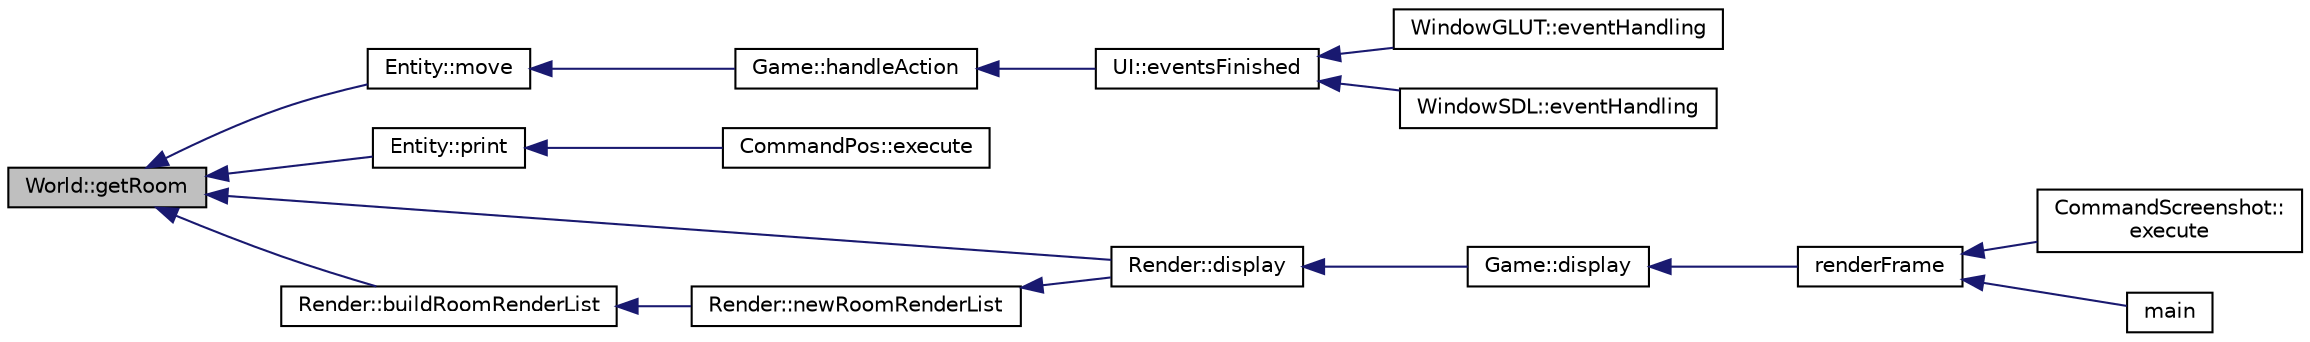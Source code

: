 digraph "World::getRoom"
{
 // INTERACTIVE_SVG=YES
  edge [fontname="Helvetica",fontsize="10",labelfontname="Helvetica",labelfontsize="10"];
  node [fontname="Helvetica",fontsize="10",shape=record];
  rankdir="LR";
  Node1 [label="World::getRoom",height=0.2,width=0.4,color="black", fillcolor="grey75", style="filled" fontcolor="black"];
  Node1 -> Node2 [dir="back",color="midnightblue",fontsize="10",style="solid",fontname="Helvetica"];
  Node2 [label="Entity::move",height=0.2,width=0.4,color="black", fillcolor="white", style="filled",URL="$class_entity.html#ac081c2b4fd1ee2a737db44a306ec466d"];
  Node2 -> Node3 [dir="back",color="midnightblue",fontsize="10",style="solid",fontname="Helvetica"];
  Node3 [label="Game::handleAction",height=0.2,width=0.4,color="black", fillcolor="white", style="filled",URL="$class_game.html#a2159fe214fb67768f3a0d6d887206c31"];
  Node3 -> Node4 [dir="back",color="midnightblue",fontsize="10",style="solid",fontname="Helvetica"];
  Node4 [label="UI::eventsFinished",height=0.2,width=0.4,color="black", fillcolor="white", style="filled",URL="$class_u_i.html#a2436dbc9c0678fd729b983b9475bc0f4"];
  Node4 -> Node5 [dir="back",color="midnightblue",fontsize="10",style="solid",fontname="Helvetica"];
  Node5 [label="WindowGLUT::eventHandling",height=0.2,width=0.4,color="black", fillcolor="white", style="filled",URL="$class_window_g_l_u_t.html#af16462cbccb831e8395012383b69b365"];
  Node4 -> Node6 [dir="back",color="midnightblue",fontsize="10",style="solid",fontname="Helvetica"];
  Node6 [label="WindowSDL::eventHandling",height=0.2,width=0.4,color="black", fillcolor="white", style="filled",URL="$class_window_s_d_l.html#a77e59286d958d1be56b9dc53108e58b0"];
  Node1 -> Node7 [dir="back",color="midnightblue",fontsize="10",style="solid",fontname="Helvetica"];
  Node7 [label="Entity::print",height=0.2,width=0.4,color="black", fillcolor="white", style="filled",URL="$class_entity.html#aedf3529531f60a0ceef362f9310e207e"];
  Node7 -> Node8 [dir="back",color="midnightblue",fontsize="10",style="solid",fontname="Helvetica"];
  Node8 [label="CommandPos::execute",height=0.2,width=0.4,color="black", fillcolor="white", style="filled",URL="$class_command_pos.html#aed7762b6b1df90536e5c33eb42c37686"];
  Node1 -> Node9 [dir="back",color="midnightblue",fontsize="10",style="solid",fontname="Helvetica"];
  Node9 [label="Render::display",height=0.2,width=0.4,color="black", fillcolor="white", style="filled",URL="$class_render.html#ab7facb0873c6f266b8849c5ce6f223da",tooltip="Renders a single game frame. "];
  Node9 -> Node10 [dir="back",color="midnightblue",fontsize="10",style="solid",fontname="Helvetica"];
  Node10 [label="Game::display",height=0.2,width=0.4,color="black", fillcolor="white", style="filled",URL="$class_game.html#a4d0223a84926cbabea95ed7e0392690a"];
  Node10 -> Node11 [dir="back",color="midnightblue",fontsize="10",style="solid",fontname="Helvetica"];
  Node11 [label="renderFrame",height=0.2,width=0.4,color="black", fillcolor="white", style="filled",URL="$main_8cpp.html#a00df6d86f86c2004b5c421980456d3f7"];
  Node11 -> Node12 [dir="back",color="midnightblue",fontsize="10",style="solid",fontname="Helvetica"];
  Node12 [label="CommandScreenshot::\lexecute",height=0.2,width=0.4,color="black", fillcolor="white", style="filled",URL="$class_command_screenshot.html#aea047cbfc0c1bdfc8d72d1633070bbdf"];
  Node11 -> Node13 [dir="back",color="midnightblue",fontsize="10",style="solid",fontname="Helvetica"];
  Node13 [label="main",height=0.2,width=0.4,color="black", fillcolor="white", style="filled",URL="$main_8cpp.html#a0ddf1224851353fc92bfbff6f499fa97"];
  Node1 -> Node14 [dir="back",color="midnightblue",fontsize="10",style="solid",fontname="Helvetica"];
  Node14 [label="Render::buildRoomRenderList",height=0.2,width=0.4,color="black", fillcolor="white", style="filled",URL="$class_render.html#a71c747e5c30ec1ea6b6481f0a4d34c63",tooltip="Build a visible room list starting from room and only considers its linked rooms and their linked roo..."];
  Node14 -> Node15 [dir="back",color="midnightblue",fontsize="10",style="solid",fontname="Helvetica"];
  Node15 [label="Render::newRoomRenderList",height=0.2,width=0.4,color="black", fillcolor="white", style="filled",URL="$class_render.html#a6e22a8cff8ef993db48cc79ed602ac5e",tooltip="Build a visible room list starting at index. "];
  Node15 -> Node9 [dir="back",color="midnightblue",fontsize="10",style="solid",fontname="Helvetica"];
}
